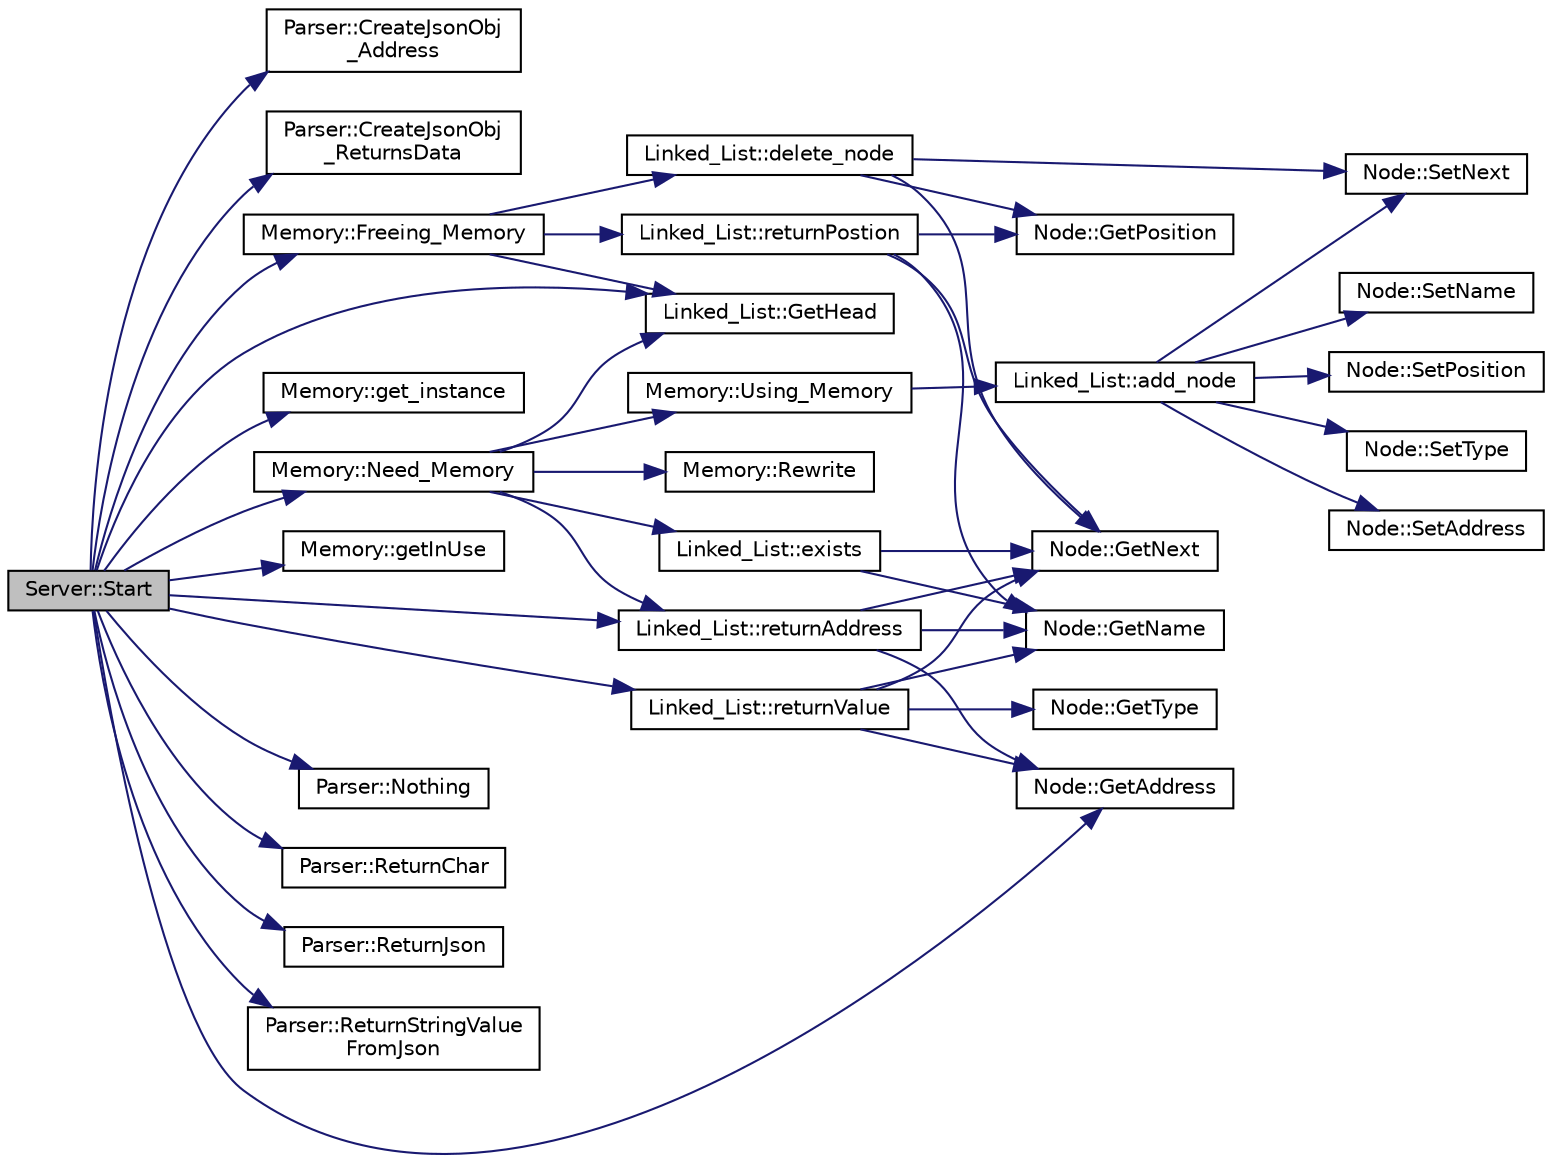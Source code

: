 digraph "Server::Start"
{
 // LATEX_PDF_SIZE
  edge [fontname="Helvetica",fontsize="10",labelfontname="Helvetica",labelfontsize="10"];
  node [fontname="Helvetica",fontsize="10",shape=record];
  rankdir="LR";
  Node1 [label="Server::Start",height=0.2,width=0.4,color="black", fillcolor="grey75", style="filled", fontcolor="black",tooltip="Se encarga de levantar el servidor el cual estara acargo del el manejo de la memoria."];
  Node1 -> Node2 [color="midnightblue",fontsize="10",style="solid",fontname="Helvetica"];
  Node2 [label="Parser::CreateJsonObj\l_Address",height=0.2,width=0.4,color="black", fillcolor="white", style="filled",URL="$classParser.html#a9da5466387ebe39bcbf945006e4dc8ad",tooltip="Se encarga de generar un QJsonDocument el cual sera utilizado para cuando se reenviara al cliente el ..."];
  Node1 -> Node3 [color="midnightblue",fontsize="10",style="solid",fontname="Helvetica"];
  Node3 [label="Parser::CreateJsonObj\l_ReturnsData",height=0.2,width=0.4,color="black", fillcolor="white", style="filled",URL="$classParser.html#aff2bd851b26e34b071a1aa59b16060de",tooltip="Se encarga de generar un QJsonDocument el cual sera utilizado para reenviar los datos de una variable..."];
  Node1 -> Node4 [color="midnightblue",fontsize="10",style="solid",fontname="Helvetica"];
  Node4 [label="Memory::Freeing_Memory",height=0.2,width=0.4,color="black", fillcolor="white", style="filled",URL="$classMemory.html#a9ac8687489640f91fb75184426948413",tooltip="Se encarga de liberar un espacio en memoria."];
  Node4 -> Node5 [color="midnightblue",fontsize="10",style="solid",fontname="Helvetica"];
  Node5 [label="Linked_List::delete_node",height=0.2,width=0.4,color="black", fillcolor="white", style="filled",URL="$classLinked__List.html#a0754b2e38c07d74d1949f601cc4a6fff",tooltip="Se encarga de eliminar un nodo de la lista en base al nombre de la variable que almacena."];
  Node5 -> Node6 [color="midnightblue",fontsize="10",style="solid",fontname="Helvetica"];
  Node6 [label="Node::GetNext",height=0.2,width=0.4,color="black", fillcolor="white", style="filled",URL="$classNode.html#a6f8729374beb27838792dc6ef81124e8",tooltip="Getter para el siguiente nodo."];
  Node5 -> Node7 [color="midnightblue",fontsize="10",style="solid",fontname="Helvetica"];
  Node7 [label="Node::GetPosition",height=0.2,width=0.4,color="black", fillcolor="white", style="filled",URL="$classNode.html#a2d31498b483a46807a1d05ec17e5a778",tooltip="Getter de la posision del noto."];
  Node5 -> Node8 [color="midnightblue",fontsize="10",style="solid",fontname="Helvetica"];
  Node8 [label="Node::SetNext",height=0.2,width=0.4,color="black", fillcolor="white", style="filled",URL="$classNode.html#ad42b093c5defbc14372468f669e2c102",tooltip="Setter para el siguiente nodo."];
  Node4 -> Node9 [color="midnightblue",fontsize="10",style="solid",fontname="Helvetica"];
  Node9 [label="Linked_List::GetHead",height=0.2,width=0.4,color="black", fillcolor="white", style="filled",URL="$classLinked__List.html#afe7d4fb2cb3e8522ef11ab0668d797a0",tooltip="Se encarga de obtener la cabeza de la lista enlazada."];
  Node4 -> Node10 [color="midnightblue",fontsize="10",style="solid",fontname="Helvetica"];
  Node10 [label="Linked_List::returnPostion",height=0.2,width=0.4,color="black", fillcolor="white", style="filled",URL="$classLinked__List.html#a61c3cff153e9177629fb7fc4f0a8b902",tooltip="Se encarga de retornar la posicion en la que se encuentra almacenado el nodo con respecto al offset."];
  Node10 -> Node11 [color="midnightblue",fontsize="10",style="solid",fontname="Helvetica"];
  Node11 [label="Node::GetName",height=0.2,width=0.4,color="black", fillcolor="white", style="filled",URL="$classNode.html#a3108774b8ea5584a9c746d06f1427aa6",tooltip="Getter para el nombre del nodo."];
  Node10 -> Node6 [color="midnightblue",fontsize="10",style="solid",fontname="Helvetica"];
  Node10 -> Node7 [color="midnightblue",fontsize="10",style="solid",fontname="Helvetica"];
  Node1 -> Node12 [color="midnightblue",fontsize="10",style="solid",fontname="Helvetica"];
  Node12 [label="Memory::get_instance",height=0.2,width=0.4,color="black", fillcolor="white", style="filled",URL="$classMemory.html#ab4d08d8bab9c8be9095acd1d29bb8f76",tooltip="Singleton para la memoria."];
  Node1 -> Node13 [color="midnightblue",fontsize="10",style="solid",fontname="Helvetica"];
  Node13 [label="Node::GetAddress",height=0.2,width=0.4,color="black", fillcolor="white", style="filled",URL="$classNode.html#a4a6d4eb86c79870471d267cb50de4d85",tooltip="Getter para la direccion del nodo."];
  Node1 -> Node9 [color="midnightblue",fontsize="10",style="solid",fontname="Helvetica"];
  Node1 -> Node14 [color="midnightblue",fontsize="10",style="solid",fontname="Helvetica"];
  Node14 [label="Memory::getInUse",height=0.2,width=0.4,color="black", fillcolor="white", style="filled",URL="$classMemory.html#ae6712364781dd2c879c9f7d2b5910d4a",tooltip="Getter para la lista en la que se encuentran los espacios de memoria en uso."];
  Node1 -> Node15 [color="midnightblue",fontsize="10",style="solid",fontname="Helvetica"];
  Node15 [label="Memory::Need_Memory",height=0.2,width=0.4,color="black", fillcolor="white", style="filled",URL="$classMemory.html#a33fd5c5e117fccccd73f096f442c58f6",tooltip="Solicita memoria, lo que puede resultar en una sobreescritura, una nueva direccion o en el reciclaje ..."];
  Node15 -> Node16 [color="midnightblue",fontsize="10",style="solid",fontname="Helvetica"];
  Node16 [label="Linked_List::exists",height=0.2,width=0.4,color="black", fillcolor="white", style="filled",URL="$classLinked__List.html#a34548d7c56f3ceffec8c1755e01caccd",tooltip="Se encarga de verificar si una variable se encuentra almacenada en una lista enlazada."];
  Node16 -> Node11 [color="midnightblue",fontsize="10",style="solid",fontname="Helvetica"];
  Node16 -> Node6 [color="midnightblue",fontsize="10",style="solid",fontname="Helvetica"];
  Node15 -> Node9 [color="midnightblue",fontsize="10",style="solid",fontname="Helvetica"];
  Node15 -> Node17 [color="midnightblue",fontsize="10",style="solid",fontname="Helvetica"];
  Node17 [label="Linked_List::returnAddress",height=0.2,width=0.4,color="black", fillcolor="white", style="filled",URL="$classLinked__List.html#acf383a80747d6d43f3a2a200a98a7df4",tooltip="Se encarga de retornar el tipo de una variable almacenada en la lista enlazada."];
  Node17 -> Node13 [color="midnightblue",fontsize="10",style="solid",fontname="Helvetica"];
  Node17 -> Node11 [color="midnightblue",fontsize="10",style="solid",fontname="Helvetica"];
  Node17 -> Node6 [color="midnightblue",fontsize="10",style="solid",fontname="Helvetica"];
  Node15 -> Node18 [color="midnightblue",fontsize="10",style="solid",fontname="Helvetica"];
  Node18 [label="Memory::Rewrite",height=0.2,width=0.4,color="black", fillcolor="white", style="filled",URL="$classMemory.html#a3f67f18d73916faaa30ee7fa6e0e9888",tooltip="Se encarga de sobreescribir una variable si esta ya existe."];
  Node15 -> Node19 [color="midnightblue",fontsize="10",style="solid",fontname="Helvetica"];
  Node19 [label="Memory::Using_Memory",height=0.2,width=0.4,color="black", fillcolor="white", style="filled",URL="$classMemory.html#a76494a9f1c27c097f5a9d8af9f4ea818",tooltip="Se encarga de reservar un espacio en el offset para la nueva variable."];
  Node19 -> Node20 [color="midnightblue",fontsize="10",style="solid",fontname="Helvetica"];
  Node20 [label="Linked_List::add_node",height=0.2,width=0.4,color="black", fillcolor="white", style="filled",URL="$classLinked__List.html#a79ecb670ca531916d40bcdd85fea08cc",tooltip="Se encarga de agregar un nodo a una lista."];
  Node20 -> Node21 [color="midnightblue",fontsize="10",style="solid",fontname="Helvetica"];
  Node21 [label="Node::SetAddress",height=0.2,width=0.4,color="black", fillcolor="white", style="filled",URL="$classNode.html#ad2cd3f7b9789563475d11c8af628d791",tooltip="Setter para el address del nodo."];
  Node20 -> Node22 [color="midnightblue",fontsize="10",style="solid",fontname="Helvetica"];
  Node22 [label="Node::SetName",height=0.2,width=0.4,color="black", fillcolor="white", style="filled",URL="$classNode.html#a9b1802f40cf63be1cf5b919e7c2349d7",tooltip="Setter para el nombre del nodo."];
  Node20 -> Node8 [color="midnightblue",fontsize="10",style="solid",fontname="Helvetica"];
  Node20 -> Node23 [color="midnightblue",fontsize="10",style="solid",fontname="Helvetica"];
  Node23 [label="Node::SetPosition",height=0.2,width=0.4,color="black", fillcolor="white", style="filled",URL="$classNode.html#a5c5a1a1d179a0dc07b1a01d06629328b",tooltip=" "];
  Node20 -> Node24 [color="midnightblue",fontsize="10",style="solid",fontname="Helvetica"];
  Node24 [label="Node::SetType",height=0.2,width=0.4,color="black", fillcolor="white", style="filled",URL="$classNode.html#a780de27eefc88bf10a2e4c7a52945934",tooltip="Setter para el tipo del nodo."];
  Node1 -> Node25 [color="midnightblue",fontsize="10",style="solid",fontname="Helvetica"];
  Node25 [label="Parser::Nothing",height=0.2,width=0.4,color="black", fillcolor="white", style="filled",URL="$classParser.html#a175a76a4539f2ce2707285e56ec09129",tooltip="Se encarga de generar un QJsonDocument el cual sera utilizado como un simple mensaje vacio que sera e..."];
  Node1 -> Node17 [color="midnightblue",fontsize="10",style="solid",fontname="Helvetica"];
  Node1 -> Node26 [color="midnightblue",fontsize="10",style="solid",fontname="Helvetica"];
  Node26 [label="Parser::ReturnChar",height=0.2,width=0.4,color="black", fillcolor="white", style="filled",URL="$classParser.html#a14c84fbe6631aae8f29fe69e8f1c7706",tooltip="Se encarga de convertir un QJsonDocument a un std::string."];
  Node1 -> Node27 [color="midnightblue",fontsize="10",style="solid",fontname="Helvetica"];
  Node27 [label="Parser::ReturnJson",height=0.2,width=0.4,color="black", fillcolor="white", style="filled",URL="$classParser.html#a1998f6e94de23ab34fbe3b2bdf2cded4",tooltip="Se encarga de convertir un conjuto de chars en el QJsonDocumt."];
  Node1 -> Node28 [color="midnightblue",fontsize="10",style="solid",fontname="Helvetica"];
  Node28 [label="Parser::ReturnStringValue\lFromJson",height=0.2,width=0.4,color="black", fillcolor="white", style="filled",URL="$classParser.html#a5cd53f410523f743237e478db376ea33",tooltip="Se encarga de obtener un valor especifico de un QJsonDocument."];
  Node1 -> Node29 [color="midnightblue",fontsize="10",style="solid",fontname="Helvetica"];
  Node29 [label="Linked_List::returnValue",height=0.2,width=0.4,color="black", fillcolor="white", style="filled",URL="$classLinked__List.html#a3b00cee10f3f33b3405611b19951095f",tooltip="Se encarga de retornar el valor que contiene el nodo que se busca."];
  Node29 -> Node13 [color="midnightblue",fontsize="10",style="solid",fontname="Helvetica"];
  Node29 -> Node11 [color="midnightblue",fontsize="10",style="solid",fontname="Helvetica"];
  Node29 -> Node6 [color="midnightblue",fontsize="10",style="solid",fontname="Helvetica"];
  Node29 -> Node30 [color="midnightblue",fontsize="10",style="solid",fontname="Helvetica"];
  Node30 [label="Node::GetType",height=0.2,width=0.4,color="black", fillcolor="white", style="filled",URL="$classNode.html#adf624c376b6156caccd208c443941b30",tooltip="Getter para el tipo del nodo."];
}
